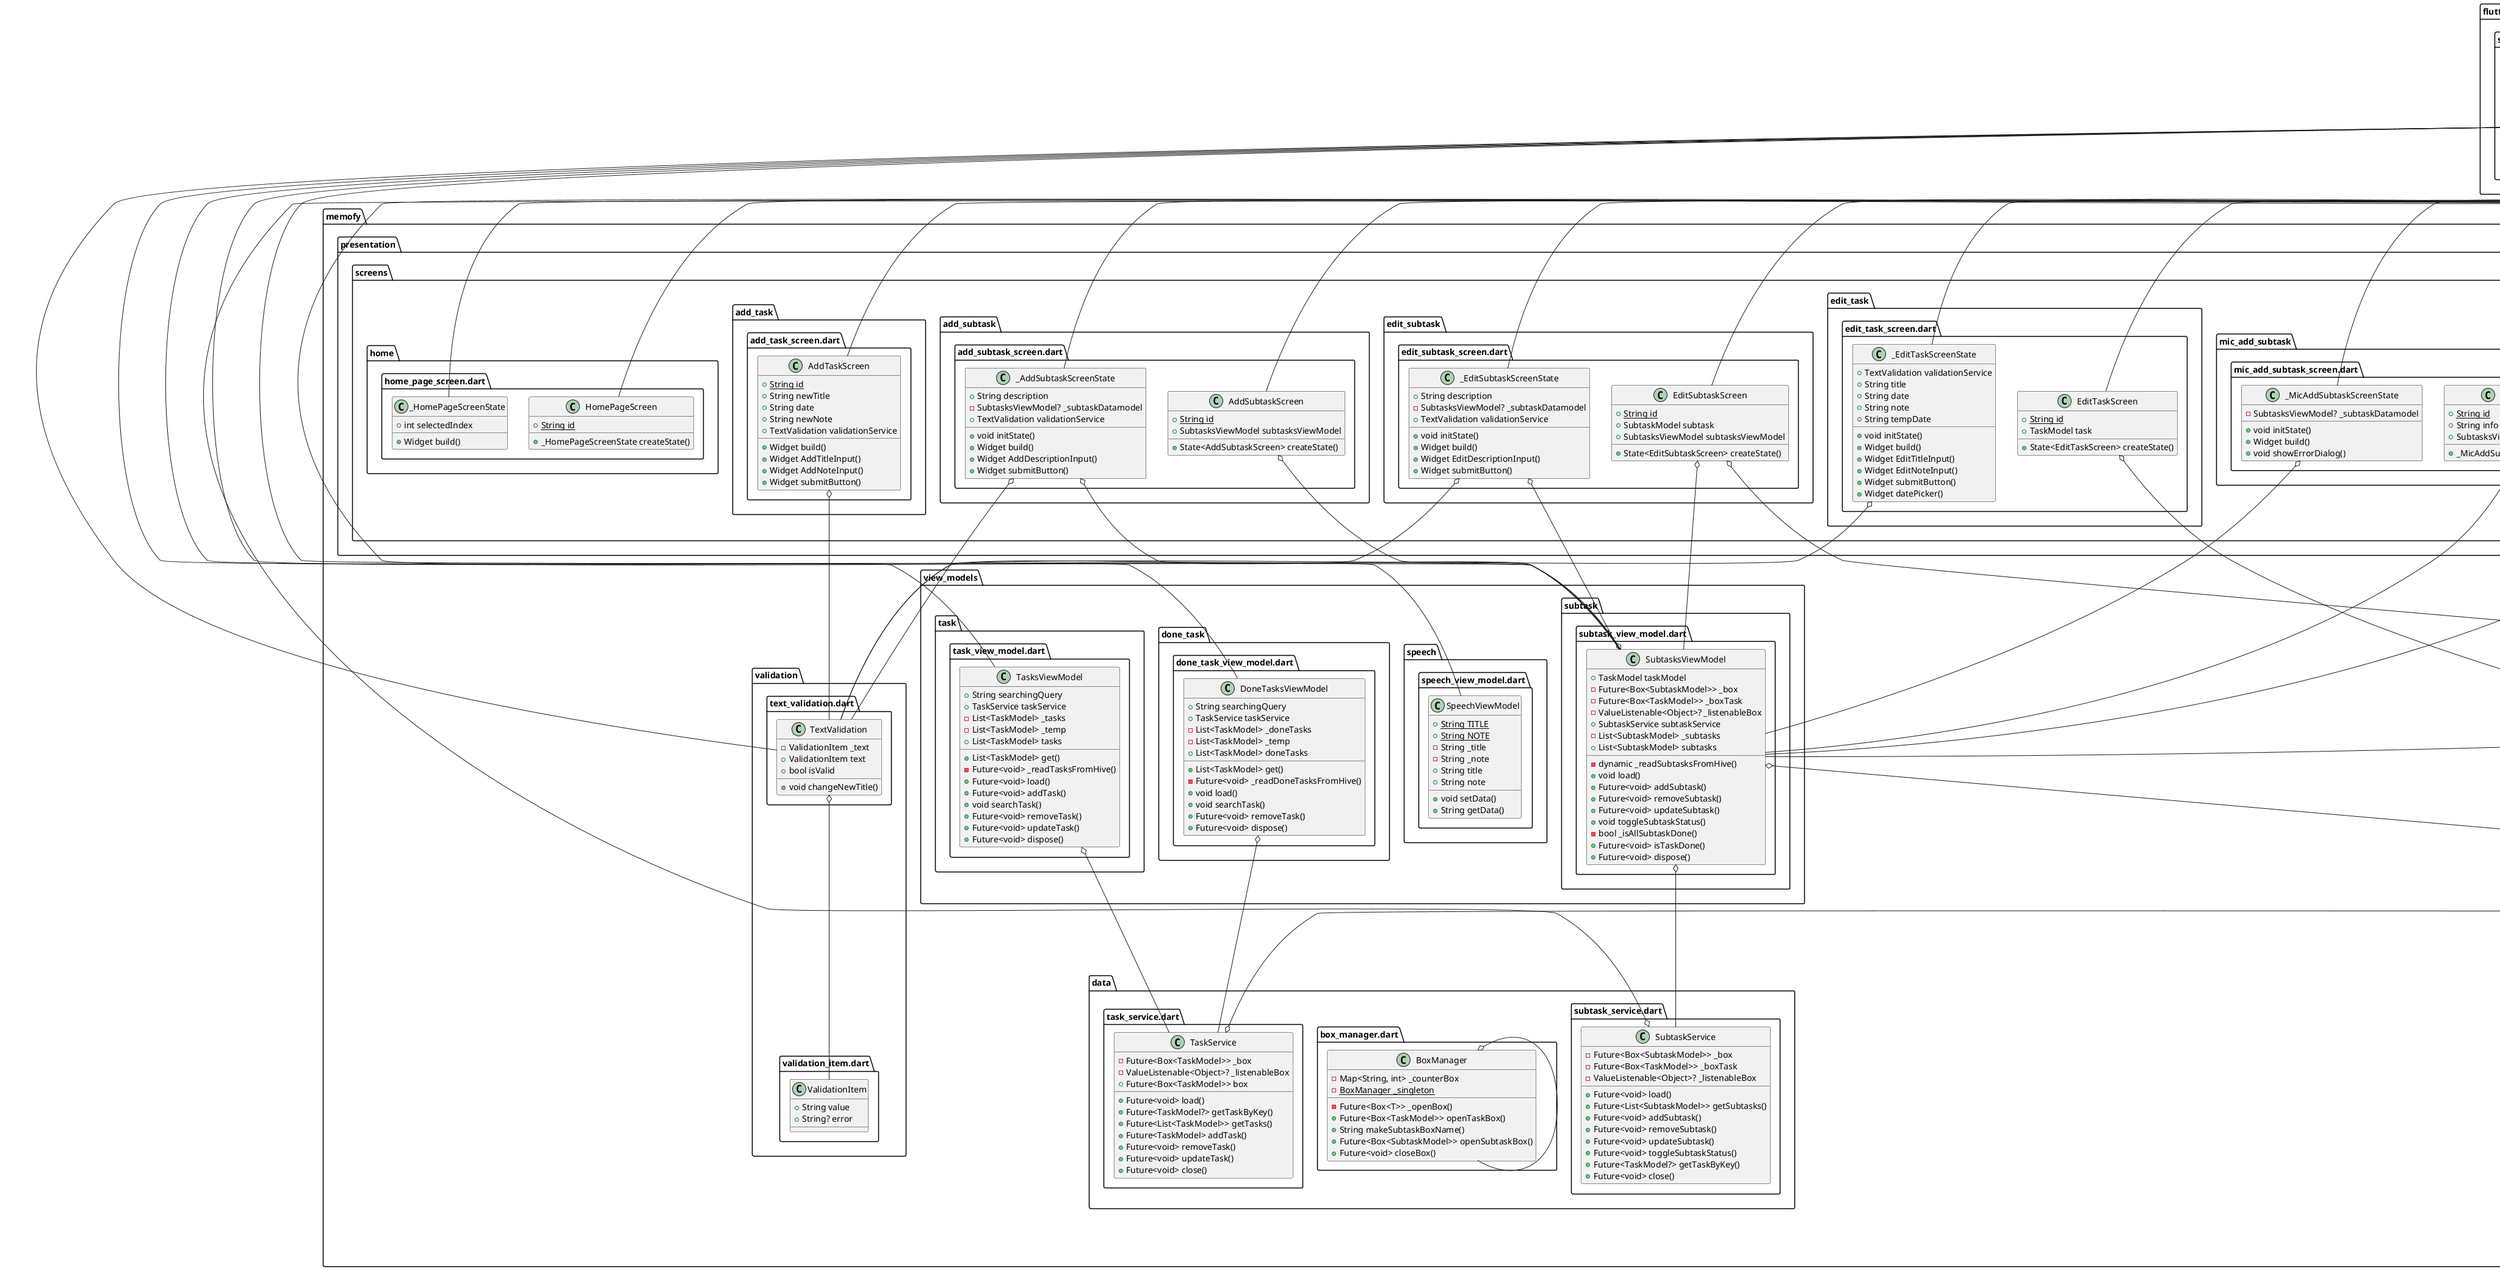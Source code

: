 @startuml
set namespaceSeparator ::

class "memofy::main.dart::MyApp" {
  +Widget build()
}

"flutter::src::widgets::framework.dart::StatelessWidget" <|-- "memofy::main.dart::MyApp"

class "memofy::validation::validation_item.dart::ValidationItem" {
  +String value
  +String? error
}

class "memofy::validation::text_validation.dart::TextValidation" {
  -ValidationItem _text
  +ValidationItem text
  +bool isValid
  +void changeNewTitle()
}

"memofy::validation::text_validation.dart::TextValidation" o-- "memofy::validation::validation_item.dart::ValidationItem"
"flutter::src::foundation::change_notifier.dart::ChangeNotifier" <|-- "memofy::validation::text_validation.dart::TextValidation"

class "memofy::data::subtask_service.dart::SubtaskService" {
  -Future<Box<SubtaskModel>> _box
  -Future<Box<TaskModel>> _boxTask
  -ValueListenable<Object>? _listenableBox
  +Future<void> load()
  +Future<List<SubtaskModel>> getSubtasks()
  +Future<void> addSubtask()
  +Future<void> removeSubtask()
  +Future<void> updateSubtask()
  +Future<void> toggleSubtaskStatus()
  +Future<TaskModel?> getTaskByKey()
  +Future<void> close()
}

"memofy::data::subtask_service.dart::SubtaskService" o-- "flutter::src::foundation::change_notifier.dart::ValueListenable<Object>"

class "memofy::data::box_manager.dart::BoxManager" {
  -Map<String, int> _counterBox
  {static} -BoxManager _singleton
  -Future<Box<T>> _openBox()
  +Future<Box<TaskModel>> openTaskBox()
  +String makeSubtaskBoxName()
  +Future<Box<SubtaskModel>> openSubtaskBox()
  +Future<void> closeBox()
}

"memofy::data::box_manager.dart::BoxManager" o-- "memofy::data::box_manager.dart::BoxManager"

class "memofy::data::task_service.dart::TaskService" {
  -Future<Box<TaskModel>> _box
  -ValueListenable<Object>? _listenableBox
  +Future<Box<TaskModel>> box
  +Future<void> load()
  +Future<TaskModel?> getTaskByKey()
  +Future<List<TaskModel>> getTasks()
  +Future<TaskModel> addTask()
  +Future<void> removeTask()
  +Future<void> updateTask()
  +Future<void> close()
}

"memofy::data::task_service.dart::TaskService" o-- "flutter::src::foundation::change_notifier.dart::ValueListenable<Object>"

class "memofy::models::task::task_model.dart::TaskModel" {
  +String title
  +String date
  +String note
  +bool isDone
  +int orderby
  +String id
  +void toggleDone()
  +String toString()
}

"hive::src::object::hive_object.dart::HiveObject" <|-- "memofy::models::task::task_model.dart::TaskModel"

class "memofy::models::task::task_model.dart::TaskModelAdapter" {
  +int typeId
  +int hashCode
  +TaskModel read()
  +void write()
  +bool ==()
}

"hive::hive.dart::TypeAdapter" <|-- "memofy::models::task::task_model.dart::TaskModelAdapter"

class "memofy::models::task::task_model.dart::TaskModel" {
  +String title
  +String date
  +String note
  +bool isDone
  +int orderby
  +String id
  +void toggleDone()
  +String toString()
}

"hive::src::object::hive_object.dart::HiveObject" <|-- "memofy::models::task::task_model.dart::TaskModel"

class "memofy::models::task::task_model.dart::TaskModelAdapter" {
  +int typeId
  +int hashCode
  +TaskModel read()
  +void write()
  +bool ==()
}

"hive::hive.dart::TypeAdapter" <|-- "memofy::models::task::task_model.dart::TaskModelAdapter"

class "memofy::models::subtask::subtask_model.dart::SubtaskModel" {
  +String description
  +bool isDone
  +int orderby
  +String toString()
  +void toggleDone()
}

"hive::src::object::hive_object.dart::HiveObject" <|-- "memofy::models::subtask::subtask_model.dart::SubtaskModel"

class "memofy::models::subtask::subtask_model.dart::SubtaskModelAdapter" {
  +int typeId
  +int hashCode
  +SubtaskModel read()
  +void write()
  +bool ==()
}

"hive::hive.dart::TypeAdapter" <|-- "memofy::models::subtask::subtask_model.dart::SubtaskModelAdapter"

class "memofy::models::subtask::subtask_model.dart::SubtaskModel" {
  +String description
  +bool isDone
  +int orderby
  +String toString()
  +void toggleDone()
}

"hive::src::object::hive_object.dart::HiveObject" <|-- "memofy::models::subtask::subtask_model.dart::SubtaskModel"

class "memofy::models::subtask::subtask_model.dart::SubtaskModelAdapter" {
  +int typeId
  +int hashCode
  +SubtaskModel read()
  +void write()
  +bool ==()
}

"hive::hive.dart::TypeAdapter" <|-- "memofy::models::subtask::subtask_model.dart::SubtaskModelAdapter"

class "memofy::view_models::task::task_view_model.dart::TasksViewModel" {
  +String searchingQuery
  +TaskService taskService
  -List<TaskModel> _tasks
  -List<TaskModel> _temp
  +List<TaskModel> tasks
  +List<TaskModel> get()
  -Future<void> _readTasksFromHive()
  +Future<void> load()
  +Future<void> addTask()
  +void searchTask()
  +Future<void> removeTask()
  +Future<void> updateTask()
  +Future<void> dispose()
}

"memofy::view_models::task::task_view_model.dart::TasksViewModel" o-- "memofy::data::task_service.dart::TaskService"
"flutter::src::foundation::change_notifier.dart::ChangeNotifier" <|-- "memofy::view_models::task::task_view_model.dart::TasksViewModel"

class "memofy::view_models::done_task::done_task_view_model.dart::DoneTasksViewModel" {
  +String searchingQuery
  +TaskService taskService
  -List<TaskModel> _doneTasks
  -List<TaskModel> _temp
  +List<TaskModel> doneTasks
  +List<TaskModel> get()
  -Future<void> _readDoneTasksFromHive()
  +void load()
  +void searchTask()
  +Future<void> removeTask()
  +Future<void> dispose()
}

"memofy::view_models::done_task::done_task_view_model.dart::DoneTasksViewModel" o-- "memofy::data::task_service.dart::TaskService"
"flutter::src::foundation::change_notifier.dart::ChangeNotifier" <|-- "memofy::view_models::done_task::done_task_view_model.dart::DoneTasksViewModel"

class "memofy::view_models::subtask::subtask_view_model.dart::SubtasksViewModel" {
  +TaskModel taskModel
  -Future<Box<SubtaskModel>> _box
  -Future<Box<TaskModel>> _boxTask
  -ValueListenable<Object>? _listenableBox
  +SubtaskService subtaskService
  -List<SubtaskModel> _subtasks
  +List<SubtaskModel> subtasks
  -dynamic _readSubtasksFromHive()
  +void load()
  +Future<void> addSubtask()
  +Future<void> removeSubtask()
  +Future<void> updateSubtask()
  +void toggleSubtaskStatus()
  -bool _isAllSubtaskDone()
  +Future<void> isTaskDone()
  +Future<void> dispose()
}

"memofy::view_models::subtask::subtask_view_model.dart::SubtasksViewModel" o-- "memofy::models::task::task_model.dart::TaskModel"
"memofy::view_models::subtask::subtask_view_model.dart::SubtasksViewModel" o-- "flutter::src::foundation::change_notifier.dart::ValueListenable<Object>"
"memofy::view_models::subtask::subtask_view_model.dart::SubtasksViewModel" o-- "memofy::data::subtask_service.dart::SubtaskService"
"flutter::src::foundation::change_notifier.dart::ChangeNotifier" <|-- "memofy::view_models::subtask::subtask_view_model.dart::SubtasksViewModel"

class "memofy::view_models::speech::speech_view_model.dart::SpeechViewModel" {
  {static} +String TITLE
  {static} +String NOTE
  -String _title
  -String _note
  +String title
  +String note
  +void setData()
  +String getData()
}

"flutter::src::foundation::change_notifier.dart::ChangeNotifier" <|-- "memofy::view_models::speech::speech_view_model.dart::SpeechViewModel"

class "memofy::presentation::widgets::task::task_tile_widget.dart::TaskTileWidget" {
  +TaskModel task
  +Widget build()
  +Widget slidableTile()
  +void editTask()
}

"memofy::presentation::widgets::task::task_tile_widget.dart::TaskTileWidget" o-- "memofy::models::task::task_model.dart::TaskModel"
"flutter::src::widgets::framework.dart::StatelessWidget" <|-- "memofy::presentation::widgets::task::task_tile_widget.dart::TaskTileWidget"

class "memofy::presentation::widgets::mic::add_by_mic.dart::AddByMic" {
  +String info
  +bool isListening
  +_AddByMicState createState()
}

"flutter::src::widgets::framework.dart::StatefulWidget" <|-- "memofy::presentation::widgets::mic::add_by_mic.dart::AddByMic"

class "memofy::presentation::widgets::mic::add_by_mic.dart::_AddByMicState" {
  +Widget build()
  +Future<dynamic> toggleRecording()
}

"flutter::src::widgets::framework.dart::State" <|--"memofy::presentation::widgets::mic::add_by_mic.dart::_AddByMicState"

class "memofy::presentation::widgets::tasks_list::tasks_list_widget.dart::TasksListWidget" {
  +Widget build()
}

"flutter::src::widgets::framework.dart::StatelessWidget" <|-- "memofy::presentation::widgets::tasks_list::tasks_list_widget.dart::TasksListWidget"

class "memofy::presentation::widgets::done_tasks::done_tasks_list_widget.dart::DoneTasksListWidget" {
  +Widget build()
}

"flutter::src::widgets::framework.dart::StatelessWidget" <|-- "memofy::presentation::widgets::done_tasks::done_tasks_list_widget.dart::DoneTasksListWidget"

class "memofy::presentation::widgets::subtasks_list::subtasks_list_widget.dart::SubtasksListWidget" {
  +_SubtasksListWidgetState createState()
}

"flutter::src::widgets::framework.dart::StatefulWidget" <|-- "memofy::presentation::widgets::subtasks_list::subtasks_list_widget.dart::SubtasksListWidget"

class "memofy::presentation::widgets::subtasks_list::subtasks_list_widget.dart::_SubtasksListWidgetState" {
  +Widget build()
}

"flutter::src::widgets::framework.dart::State" <|-- "memofy::presentation::widgets::subtasks_list::subtasks_list_widget.dart::_SubtasksListWidgetState"

class "memofy::presentation::widgets::subtask::subtask_tile_widget.dart::SubtaskTileWidget" {
  +SubtaskModel subtask
  +SubtasksViewModel subtasksViewModel
  +Widget build()
  +Widget slidableTile()
  +void editSubtask()
}

"memofy::presentation::widgets::subtask::subtask_tile_widget.dart::SubtaskTileWidget" o-- "memofy::models::subtask::subtask_model.dart::SubtaskModel"
"memofy::presentation::widgets::subtask::subtask_tile_widget.dart::SubtaskTileWidget" o-- "memofy::view_models::subtask::subtask_view_model.dart::SubtasksViewModel"
"flutter::src::widgets::framework.dart::StatelessWidget" <|-- "memofy::presentation::widgets::subtask::subtask_tile_widget.dart::SubtaskTileWidget"

class "memofy::presentation::screens::mic_add_task::mic_add_task_screen.dart::MicAddTaskScreen" {
  {static} +String id
  +String info
  +_MicAddTaskScreenState createState()
}

"flutter::src::widgets::framework.dart::StatefulWidget" <|-- "memofy::presentation::screens::mic_add_task::mic_add_task_screen.dart::MicAddTaskScreen"

class "memofy::presentation::screens::mic_add_task::mic_add_task_screen.dart::_MicAddTaskScreenState" {
  +Widget build()
  +void showErrorDialog()
}

"flutter::src::widgets::framework.dart::State" <|-- "memofy::presentation::screens::mic_add_task::mic_add_task_screen.dart::_MicAddTaskScreenState"

class "memofy::presentation::screens::tasks_list::tasks_list_screen.dart::TasksListScreen" {
  {static} +String id
  +_TasksListScreenState createState()
}

"flutter::src::widgets::framework.dart::StatefulWidget" <|-- "memofy::presentation::screens::tasks_list::tasks_list_screen.dart::TasksListScreen"

class "memofy::presentation::screens::tasks_list::tasks_list_screen.dart::_TasksListScreenState" {
  -TextEditingController _searchController
  +bool isSearching
  +String searchingQuery
  +Widget build()
  +Widget searchField()
}

"memofy::presentation::screens::tasks_list::tasks_list_screen.dart::_TasksListScreenState" o-- "flutter::src::widgets::editable_text.dart::TextEditingController"
"flutter::src::widgets::framework.dart::State" <|-- "memofy::presentation::screens::tasks_list::tasks_list_screen.dart::_TasksListScreenState"

class "memofy::presentation::screens::done_tasks::done_tasks_list_screen.dart::DoneTasksListScreen" {
  {static} +String id
  +_DoneTasksListScreenState createState()
}

"flutter::src::widgets::framework.dart::StatefulWidget" <|-- "memofy::presentation::screens::done_tasks::done_tasks_list_screen.dart::DoneTasksListScreen"

class "memofy::presentation::screens::done_tasks::done_tasks_list_screen.dart::_DoneTasksListScreenState" {
  -TextEditingController _searchController
  +bool isSearching
  +Widget build()
  +Widget searchField()
}

"memofy::presentation::screens::done_tasks::done_tasks_list_screen.dart::_DoneTasksListScreenState" o-- "flutter::src::widgets::editable_text.dart::TextEditingController"
"flutter::src::widgets::framework.dart::State" <|-- "memofy::presentation::screens::done_tasks::done_tasks_list_screen.dart::_DoneTasksListScreenState"

class "memofy::presentation::screens::add_task::add_task_screen.dart::AddTaskScreen" {
  {static} +String id
  +String newTitle
  +String date
  +String newNote
  +TextValidation validationService
  +Widget build()
  +Widget AddTitleInput()
  +Widget AddNoteInput()
  +Widget submitButton()
}

"memofy::presentation::screens::add_task::add_task_screen.dart::AddTaskScreen" o-- "memofy::validation::text_validation.dart::TextValidation"
"flutter::src::widgets::framework.dart::StatelessWidget" <|-- "memofy::presentation::screens::add_task::add_task_screen.dart::AddTaskScreen"

class "memofy::presentation::screens::edit_subtask::edit_subtask_screen.dart::EditSubtaskScreen" {
  {static} +String id
  +SubtaskModel subtask
  +SubtasksViewModel subtasksViewModel
  +State<EditSubtaskScreen> createState()
}

"memofy::presentation::screens::edit_subtask::edit_subtask_screen.dart::EditSubtaskScreen" o-- "memofy::models::subtask::subtask_model.dart::SubtaskModel"
"memofy::presentation::screens::edit_subtask::edit_subtask_screen.dart::EditSubtaskScreen" o-- "memofy::view_models::subtask::subtask_view_model.dart::SubtasksViewModel"
"flutter::src::widgets::framework.dart::StatefulWidget" <|-- "memofy::presentation::screens::edit_subtask::edit_subtask_screen.dart::EditSubtaskScreen"

class "memofy::presentation::screens::edit_subtask::edit_subtask_screen.dart::_EditSubtaskScreenState" {
  +String description
  -SubtasksViewModel? _subtaskDatamodel
  +TextValidation validationService
  +void initState()
  +Widget build()
  +Widget EditDescriptionInput()
  +Widget submitButton()
}

"memofy::presentation::screens::edit_subtask::edit_subtask_screen.dart::_EditSubtaskScreenState" o-- "memofy::view_models::subtask::subtask_view_model.dart::SubtasksViewModel"
"memofy::presentation::screens::edit_subtask::edit_subtask_screen.dart::_EditSubtaskScreenState" o-- "memofy::validation::text_validation.dart::TextValidation"
"flutter::src::widgets::framework.dart::State" <|-- "memofy::presentation::screens::edit_subtask::edit_subtask_screen.dart::_EditSubtaskScreenState"

class "memofy::presentation::screens::subtasks_list::subtasks_list_screen.dart::SubtasksListScreen" {
  {static} +String id
  +TaskModel taskModel
  +_SubtasksListScreenState createState()
}

"memofy::presentation::screens::subtasks_list::subtasks_list_screen.dart::SubtasksListScreen" o-- "memofy::models::task::task_model.dart::TaskModel"
"flutter::src::widgets::framework.dart::StatefulWidget" <|-- "memofy::presentation::screens::subtasks_list::subtasks_list_screen.dart::SubtasksListScreen"

class "memofy::presentation::screens::subtasks_list::subtasks_list_screen.dart::_SubtasksListScreenState" {
  -SubtasksViewModel? _subtaskViewModel
  +void initState()
  +Widget build()
}

"memofy::presentation::screens::subtasks_list::subtasks_list_screen.dart::_SubtasksListScreenState" o-- "memofy::view_models::subtask::subtask_view_model.dart::SubtasksViewModel"
"flutter::src::widgets::framework.dart::State" <|-- "memofy::presentation::screens::subtasks_list::subtasks_list_screen.dart::_SubtasksListScreenState"

class "memofy::presentation::screens::edit_task::edit_task_screen.dart::EditTaskScreen" {
  {static} +String id
  +TaskModel task
  +State<EditTaskScreen> createState()
}

"memofy::presentation::screens::edit_task::edit_task_screen.dart::EditTaskScreen" o-- "memofy::models::task::task_model.dart::TaskModel"
"flutter::src::widgets::framework.dart::StatefulWidget" <|-- "memofy::presentation::screens::edit_task::edit_task_screen.dart::EditTaskScreen"

class "memofy::presentation::screens::edit_task::edit_task_screen.dart::_EditTaskScreenState" {
  +TextValidation validationService
  +String title
  +String date
  +String note
  +String tempDate
  +void initState()
  +Widget build()
  +Widget EditTitleInput()
  +Widget EditNoteInput()
  +Widget submitButton()
  +Widget datePicker()
}

"memofy::presentation::screens::edit_task::edit_task_screen.dart::_EditTaskScreenState" o-- "memofy::validation::text_validation.dart::TextValidation"
"flutter::src::widgets::framework.dart::State" <|-- "memofy::presentation::screens::edit_task::edit_task_screen.dart::_EditTaskScreenState"

class "memofy::presentation::screens::mic_add_subtask::mic_add_subtask_screen.dart::MicAddSubtaskScreen" {
  {static} +String id
  +String info
  +SubtasksViewModel subtasksViewModel
  +_MicAddSubtaskScreenState createState()
}

"memofy::presentation::screens::mic_add_subtask::mic_add_subtask_screen.dart::MicAddSubtaskScreen" o-- "memofy::view_models::subtask::subtask_view_model.dart::SubtasksViewModel"
"flutter::src::widgets::framework.dart::StatefulWidget" <|-- "memofy::presentation::screens::mic_add_subtask::mic_add_subtask_screen.dart::MicAddSubtaskScreen"

class "memofy::presentation::screens::mic_add_subtask::mic_add_subtask_screen.dart::_MicAddSubtaskScreenState" {
  -SubtasksViewModel? _subtaskDatamodel
  +void initState()
  +Widget build()
  +void showErrorDialog()
}

"memofy::presentation::screens::mic_add_subtask::mic_add_subtask_screen.dart::_MicAddSubtaskScreenState" o-- "memofy::view_models::subtask::subtask_view_model.dart::SubtasksViewModel"
"flutter::src::widgets::framework.dart::State" <|-- "memofy::presentation::screens::mic_add_subtask::mic_add_subtask_screen.dart::_MicAddSubtaskScreenState"

class "memofy::presentation::screens::add_subtask::add_subtask_screen.dart::AddSubtaskScreen" {
  {static} +String id
  +SubtasksViewModel subtasksViewModel
  +State<AddSubtaskScreen> createState()
}

"memofy::presentation::screens::add_subtask::add_subtask_screen.dart::AddSubtaskScreen" o-- "memofy::view_models::subtask::subtask_view_model.dart::SubtasksViewModel"
"flutter::src::widgets::framework.dart::StatefulWidget" <|-- "memofy::presentation::screens::add_subtask::add_subtask_screen.dart::AddSubtaskScreen"

class "memofy::presentation::screens::add_subtask::add_subtask_screen.dart::_AddSubtaskScreenState" {
  +String description
  -SubtasksViewModel? _subtaskDatamodel
  +TextValidation validationService
  +void initState()
  +Widget build()
  +Widget AddDescriptionInput()
  +Widget submitButton()
}

"memofy::presentation::screens::add_subtask::add_subtask_screen.dart::_AddSubtaskScreenState" o-- "memofy::view_models::subtask::subtask_view_model.dart::SubtasksViewModel"
"memofy::presentation::screens::add_subtask::add_subtask_screen.dart::_AddSubtaskScreenState" o-- "memofy::validation::text_validation.dart::TextValidation"
"flutter::src::widgets::framework.dart::State" <|-- "memofy::presentation::screens::add_subtask::add_subtask_screen.dart::_AddSubtaskScreenState"

class "memofy::presentation::screens::home::home_page_screen.dart::HomePageScreen" {
  {static} +String id
  +_HomePageScreenState createState()
}

"flutter::src::widgets::framework.dart::StatefulWidget" <|-- "memofy::presentation::screens::home::home_page_screen.dart::HomePageScreen"

class "memofy::presentation::screens::home::home_page_screen.dart::_HomePageScreenState" {
  +int selectedIndex
  +Widget build()
}

"flutter::src::widgets::framework.dart::State" <|-- "memofy::presentation::screens::home::home_page_screen.dart::_HomePageScreenState"

class "memofy::api::speech_api.dart::SpeechApi" {
  {static} -SpeechToText _speech
  {static} +Future<bool> toggleRecording()
}

"memofy::api::speech_api.dart::SpeechApi" o-- "speech_to_text::speech_to_text.dart::SpeechToText"


@enduml